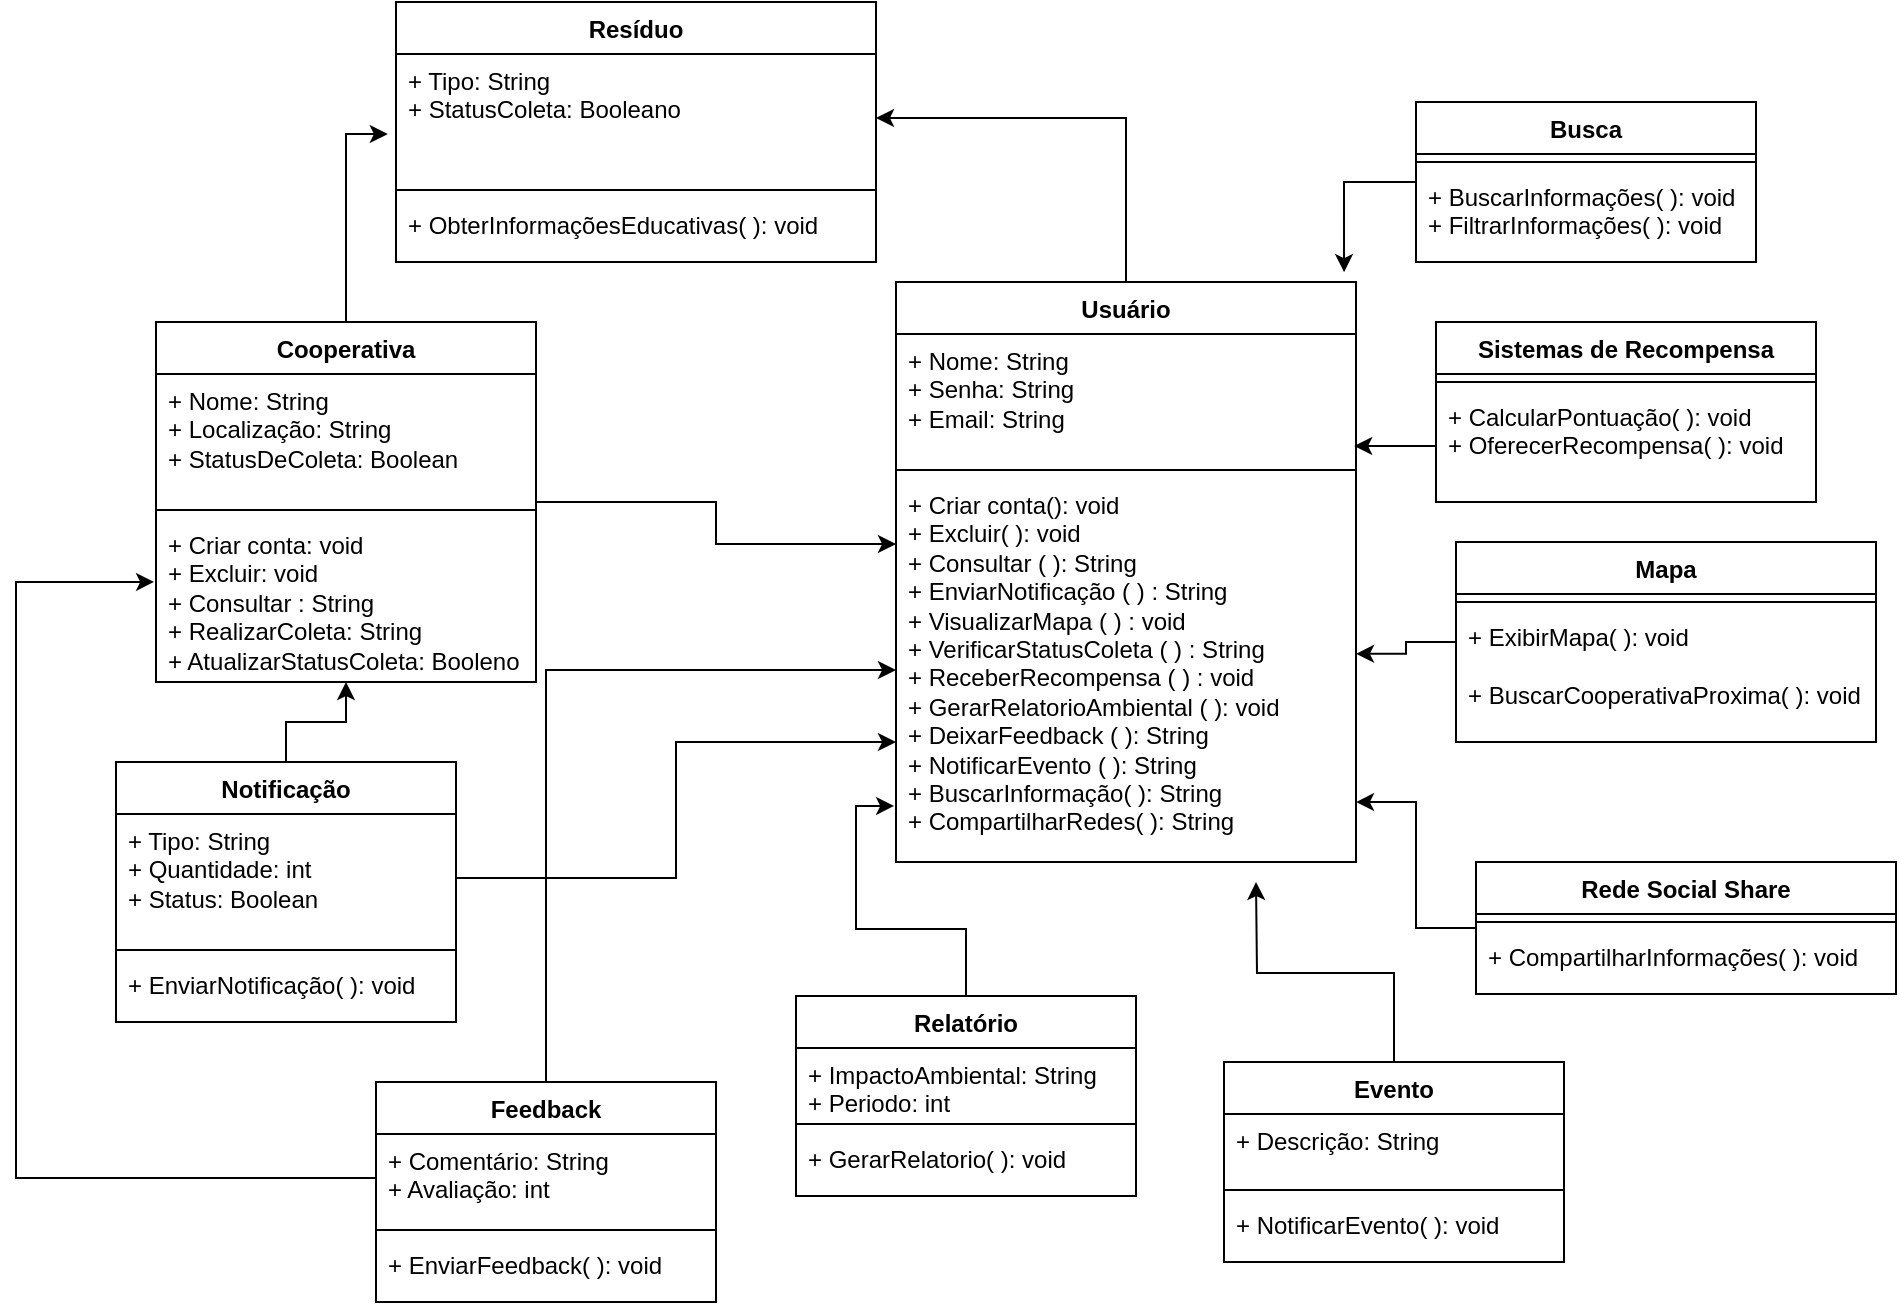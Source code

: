 <mxfile version="22.1.7" type="github">
  <diagram name="Página-1" id="3B7DJl2yPMgj55FWveYA">
    <mxGraphModel dx="2501" dy="1834" grid="1" gridSize="10" guides="1" tooltips="1" connect="1" arrows="1" fold="1" page="1" pageScale="1" pageWidth="827" pageHeight="1169" math="0" shadow="0">
      <root>
        <mxCell id="0" />
        <mxCell id="1" parent="0" />
        <mxCell id="lycuzSr1ZVSOc6EvfYSO-75" style="edgeStyle=orthogonalEdgeStyle;rounded=0;orthogonalLoop=1;jettySize=auto;html=1;entryX=1;entryY=0.5;entryDx=0;entryDy=0;" edge="1" parent="1" source="lycuzSr1ZVSOc6EvfYSO-1" target="lycuzSr1ZVSOc6EvfYSO-21">
          <mxGeometry relative="1" as="geometry" />
        </mxCell>
        <mxCell id="lycuzSr1ZVSOc6EvfYSO-1" value="Usuário " style="swimlane;fontStyle=1;align=center;verticalAlign=top;childLayout=stackLayout;horizontal=1;startSize=26;horizontalStack=0;resizeParent=1;resizeParentMax=0;resizeLast=0;collapsible=1;marginBottom=0;whiteSpace=wrap;html=1;" vertex="1" parent="1">
          <mxGeometry x="250" y="-140" width="230" height="290" as="geometry" />
        </mxCell>
        <mxCell id="lycuzSr1ZVSOc6EvfYSO-2" value="&lt;div&gt;+ Nome: String&lt;/div&gt;&lt;div&gt;+ Senha: String&lt;/div&gt;&lt;div&gt;+ Email: String   &lt;/div&gt;" style="text;strokeColor=none;fillColor=none;align=left;verticalAlign=top;spacingLeft=4;spacingRight=4;overflow=hidden;rotatable=0;points=[[0,0.5],[1,0.5]];portConstraint=eastwest;whiteSpace=wrap;html=1;" vertex="1" parent="lycuzSr1ZVSOc6EvfYSO-1">
          <mxGeometry y="26" width="230" height="64" as="geometry" />
        </mxCell>
        <mxCell id="lycuzSr1ZVSOc6EvfYSO-3" value="" style="line;strokeWidth=1;fillColor=none;align=left;verticalAlign=middle;spacingTop=-1;spacingLeft=3;spacingRight=3;rotatable=0;labelPosition=right;points=[];portConstraint=eastwest;strokeColor=inherit;" vertex="1" parent="lycuzSr1ZVSOc6EvfYSO-1">
          <mxGeometry y="90" width="230" height="8" as="geometry" />
        </mxCell>
        <mxCell id="lycuzSr1ZVSOc6EvfYSO-4" value="&lt;div&gt;+ Criar conta(): void&lt;/div&gt;&lt;div&gt;+ Excluir( ): void&lt;/div&gt;&lt;div&gt;+ Consultar ( ): String&lt;br&gt;&lt;/div&gt;&lt;div&gt;+ EnviarNotificação ( ) : String&lt;/div&gt;&lt;div&gt;&lt;div&gt;+ VisualizarMapa ( ) : void&lt;/div&gt;&lt;div&gt;+ VerificarStatusColeta ( ) : String&lt;/div&gt;&lt;div&gt;+ ReceberRecompensa ( ) : void&lt;/div&gt;&lt;div&gt;+ GerarRelatorioAmbiental ( ): void&lt;/div&gt;&lt;div&gt;+ DeixarFeedback ( ): String&lt;/div&gt;&lt;div&gt;+ NotificarEvento ( ): String&lt;/div&gt;&lt;div&gt;+ BuscarInformação( ): String&lt;/div&gt;&lt;div&gt;&lt;div&gt;+ CompartilharRedes( ): String&lt;/div&gt;&lt;br&gt;&lt;/div&gt;&lt;/div&gt;" style="text;strokeColor=none;fillColor=none;align=left;verticalAlign=top;spacingLeft=4;spacingRight=4;overflow=hidden;rotatable=0;points=[[0,0.5],[1,0.5]];portConstraint=eastwest;whiteSpace=wrap;html=1;" vertex="1" parent="lycuzSr1ZVSOc6EvfYSO-1">
          <mxGeometry y="98" width="230" height="192" as="geometry" />
        </mxCell>
        <mxCell id="lycuzSr1ZVSOc6EvfYSO-5" value="Cooperativa" style="swimlane;fontStyle=1;align=center;verticalAlign=top;childLayout=stackLayout;horizontal=1;startSize=26;horizontalStack=0;resizeParent=1;resizeParentMax=0;resizeLast=0;collapsible=1;marginBottom=0;whiteSpace=wrap;html=1;" vertex="1" parent="1">
          <mxGeometry x="-120" y="-120" width="190" height="180" as="geometry" />
        </mxCell>
        <mxCell id="lycuzSr1ZVSOc6EvfYSO-6" value="&lt;div&gt;+ Nome: String&lt;/div&gt;&lt;div&gt;+ Localização: String&lt;/div&gt;&lt;div&gt;+ StatusDeColeta: Boolean   &lt;/div&gt;" style="text;strokeColor=none;fillColor=none;align=left;verticalAlign=top;spacingLeft=4;spacingRight=4;overflow=hidden;rotatable=0;points=[[0,0.5],[1,0.5]];portConstraint=eastwest;whiteSpace=wrap;html=1;" vertex="1" parent="lycuzSr1ZVSOc6EvfYSO-5">
          <mxGeometry y="26" width="190" height="64" as="geometry" />
        </mxCell>
        <mxCell id="lycuzSr1ZVSOc6EvfYSO-7" value="" style="line;strokeWidth=1;fillColor=none;align=left;verticalAlign=middle;spacingTop=-1;spacingLeft=3;spacingRight=3;rotatable=0;labelPosition=right;points=[];portConstraint=eastwest;strokeColor=inherit;" vertex="1" parent="lycuzSr1ZVSOc6EvfYSO-5">
          <mxGeometry y="90" width="190" height="8" as="geometry" />
        </mxCell>
        <mxCell id="lycuzSr1ZVSOc6EvfYSO-8" value="&lt;div&gt;+ Criar conta: void&lt;/div&gt;&lt;div&gt;+ Excluir: void&lt;/div&gt;&lt;div&gt;+ Consultar : String&lt;br&gt;&lt;/div&gt;&lt;div&gt;+ RealizarColeta: String&lt;/div&gt;&lt;div&gt;+ AtualizarStatusColeta: Booleno&lt;br&gt;&lt;/div&gt;" style="text;strokeColor=none;fillColor=none;align=left;verticalAlign=top;spacingLeft=4;spacingRight=4;overflow=hidden;rotatable=0;points=[[0,0.5],[1,0.5]];portConstraint=eastwest;whiteSpace=wrap;html=1;" vertex="1" parent="lycuzSr1ZVSOc6EvfYSO-5">
          <mxGeometry y="98" width="190" height="82" as="geometry" />
        </mxCell>
        <mxCell id="lycuzSr1ZVSOc6EvfYSO-20" value="Resíduo" style="swimlane;fontStyle=1;align=center;verticalAlign=top;childLayout=stackLayout;horizontal=1;startSize=26;horizontalStack=0;resizeParent=1;resizeParentMax=0;resizeLast=0;collapsible=1;marginBottom=0;whiteSpace=wrap;html=1;" vertex="1" parent="1">
          <mxGeometry y="-280" width="240" height="130" as="geometry" />
        </mxCell>
        <mxCell id="lycuzSr1ZVSOc6EvfYSO-21" value="&lt;div&gt;+ Tipo: String&lt;/div&gt;&lt;div&gt;+ StatusColeta: Booleano&lt;br&gt;&lt;/div&gt;&lt;div&gt;&lt;br&gt;&lt;/div&gt;" style="text;strokeColor=none;fillColor=none;align=left;verticalAlign=top;spacingLeft=4;spacingRight=4;overflow=hidden;rotatable=0;points=[[0,0.5],[1,0.5]];portConstraint=eastwest;whiteSpace=wrap;html=1;" vertex="1" parent="lycuzSr1ZVSOc6EvfYSO-20">
          <mxGeometry y="26" width="240" height="64" as="geometry" />
        </mxCell>
        <mxCell id="lycuzSr1ZVSOc6EvfYSO-22" value="" style="line;strokeWidth=1;fillColor=none;align=left;verticalAlign=middle;spacingTop=-1;spacingLeft=3;spacingRight=3;rotatable=0;labelPosition=right;points=[];portConstraint=eastwest;strokeColor=inherit;" vertex="1" parent="lycuzSr1ZVSOc6EvfYSO-20">
          <mxGeometry y="90" width="240" height="8" as="geometry" />
        </mxCell>
        <mxCell id="lycuzSr1ZVSOc6EvfYSO-23" value="&lt;div&gt;+ ObterInformaçõesEducativas( ): void&lt;/div&gt;" style="text;strokeColor=none;fillColor=none;align=left;verticalAlign=top;spacingLeft=4;spacingRight=4;overflow=hidden;rotatable=0;points=[[0,0.5],[1,0.5]];portConstraint=eastwest;whiteSpace=wrap;html=1;" vertex="1" parent="lycuzSr1ZVSOc6EvfYSO-20">
          <mxGeometry y="98" width="240" height="32" as="geometry" />
        </mxCell>
        <mxCell id="lycuzSr1ZVSOc6EvfYSO-68" style="edgeStyle=orthogonalEdgeStyle;rounded=0;orthogonalLoop=1;jettySize=auto;html=1;entryX=0.5;entryY=1;entryDx=0;entryDy=0;" edge="1" parent="1" source="lycuzSr1ZVSOc6EvfYSO-25" target="lycuzSr1ZVSOc6EvfYSO-5">
          <mxGeometry relative="1" as="geometry" />
        </mxCell>
        <mxCell id="lycuzSr1ZVSOc6EvfYSO-25" value="Notificação " style="swimlane;fontStyle=1;align=center;verticalAlign=top;childLayout=stackLayout;horizontal=1;startSize=26;horizontalStack=0;resizeParent=1;resizeParentMax=0;resizeLast=0;collapsible=1;marginBottom=0;whiteSpace=wrap;html=1;" vertex="1" parent="1">
          <mxGeometry x="-140" y="100" width="170" height="130" as="geometry" />
        </mxCell>
        <mxCell id="lycuzSr1ZVSOc6EvfYSO-26" value="&lt;div&gt;+ Tipo: String&lt;/div&gt;&lt;div&gt;+ Quantidade: int&lt;/div&gt;&lt;div&gt;+ Status: Boolean&lt;br&gt;&lt;/div&gt;&lt;div&gt;&lt;br&gt;&lt;/div&gt;" style="text;strokeColor=none;fillColor=none;align=left;verticalAlign=top;spacingLeft=4;spacingRight=4;overflow=hidden;rotatable=0;points=[[0,0.5],[1,0.5]];portConstraint=eastwest;whiteSpace=wrap;html=1;" vertex="1" parent="lycuzSr1ZVSOc6EvfYSO-25">
          <mxGeometry y="26" width="170" height="64" as="geometry" />
        </mxCell>
        <mxCell id="lycuzSr1ZVSOc6EvfYSO-27" value="" style="line;strokeWidth=1;fillColor=none;align=left;verticalAlign=middle;spacingTop=-1;spacingLeft=3;spacingRight=3;rotatable=0;labelPosition=right;points=[];portConstraint=eastwest;strokeColor=inherit;" vertex="1" parent="lycuzSr1ZVSOc6EvfYSO-25">
          <mxGeometry y="90" width="170" height="8" as="geometry" />
        </mxCell>
        <mxCell id="lycuzSr1ZVSOc6EvfYSO-28" value="&lt;div&gt;+ EnviarNotificação( ): void&lt;/div&gt;" style="text;strokeColor=none;fillColor=none;align=left;verticalAlign=top;spacingLeft=4;spacingRight=4;overflow=hidden;rotatable=0;points=[[0,0.5],[1,0.5]];portConstraint=eastwest;whiteSpace=wrap;html=1;" vertex="1" parent="lycuzSr1ZVSOc6EvfYSO-25">
          <mxGeometry y="98" width="170" height="32" as="geometry" />
        </mxCell>
        <mxCell id="lycuzSr1ZVSOc6EvfYSO-29" value="Sistemas de Recompensa" style="swimlane;fontStyle=1;align=center;verticalAlign=top;childLayout=stackLayout;horizontal=1;startSize=26;horizontalStack=0;resizeParent=1;resizeParentMax=0;resizeLast=0;collapsible=1;marginBottom=0;whiteSpace=wrap;html=1;" vertex="1" parent="1">
          <mxGeometry x="520" y="-120" width="190" height="90" as="geometry" />
        </mxCell>
        <mxCell id="lycuzSr1ZVSOc6EvfYSO-31" value="" style="line;strokeWidth=1;fillColor=none;align=left;verticalAlign=middle;spacingTop=-1;spacingLeft=3;spacingRight=3;rotatable=0;labelPosition=right;points=[];portConstraint=eastwest;strokeColor=inherit;" vertex="1" parent="lycuzSr1ZVSOc6EvfYSO-29">
          <mxGeometry y="26" width="190" height="8" as="geometry" />
        </mxCell>
        <mxCell id="lycuzSr1ZVSOc6EvfYSO-32" value="&lt;div&gt;+ CalcularPontuação( ): void&lt;/div&gt;&lt;div&gt;&lt;div&gt;+ OferecerRecompensa( ): void&lt;/div&gt;&lt;/div&gt;" style="text;strokeColor=none;fillColor=none;align=left;verticalAlign=top;spacingLeft=4;spacingRight=4;overflow=hidden;rotatable=0;points=[[0,0.5],[1,0.5]];portConstraint=eastwest;whiteSpace=wrap;html=1;" vertex="1" parent="lycuzSr1ZVSOc6EvfYSO-29">
          <mxGeometry y="34" width="190" height="56" as="geometry" />
        </mxCell>
        <mxCell id="lycuzSr1ZVSOc6EvfYSO-33" value="Mapa" style="swimlane;fontStyle=1;align=center;verticalAlign=top;childLayout=stackLayout;horizontal=1;startSize=26;horizontalStack=0;resizeParent=1;resizeParentMax=0;resizeLast=0;collapsible=1;marginBottom=0;whiteSpace=wrap;html=1;" vertex="1" parent="1">
          <mxGeometry x="530" y="-10" width="210" height="100" as="geometry" />
        </mxCell>
        <mxCell id="lycuzSr1ZVSOc6EvfYSO-35" value="" style="line;strokeWidth=1;fillColor=none;align=left;verticalAlign=middle;spacingTop=-1;spacingLeft=3;spacingRight=3;rotatable=0;labelPosition=right;points=[];portConstraint=eastwest;strokeColor=inherit;" vertex="1" parent="lycuzSr1ZVSOc6EvfYSO-33">
          <mxGeometry y="26" width="210" height="8" as="geometry" />
        </mxCell>
        <mxCell id="lycuzSr1ZVSOc6EvfYSO-36" value="&lt;div&gt;+ ExibirMapa( ): void&lt;/div&gt;&lt;div&gt;&lt;br&gt;&lt;/div&gt;&lt;div&gt;&lt;div&gt;+ BuscarCooperativaProxima( ): void&lt;/div&gt;&lt;/div&gt;" style="text;strokeColor=none;fillColor=none;align=left;verticalAlign=top;spacingLeft=4;spacingRight=4;overflow=hidden;rotatable=0;points=[[0,0.5],[1,0.5]];portConstraint=eastwest;whiteSpace=wrap;html=1;" vertex="1" parent="lycuzSr1ZVSOc6EvfYSO-33">
          <mxGeometry y="34" width="210" height="66" as="geometry" />
        </mxCell>
        <mxCell id="lycuzSr1ZVSOc6EvfYSO-38" value="Relatório" style="swimlane;fontStyle=1;align=center;verticalAlign=top;childLayout=stackLayout;horizontal=1;startSize=26;horizontalStack=0;resizeParent=1;resizeParentMax=0;resizeLast=0;collapsible=1;marginBottom=0;whiteSpace=wrap;html=1;" vertex="1" parent="1">
          <mxGeometry x="200" y="217" width="170" height="100" as="geometry" />
        </mxCell>
        <mxCell id="lycuzSr1ZVSOc6EvfYSO-39" value="&lt;div&gt;+ ImpactoAmbiental: String&lt;/div&gt;&lt;div&gt;+ Periodo: int&lt;/div&gt;&lt;div&gt;&lt;br&gt;&lt;/div&gt;&lt;div&gt;&lt;br&gt;&lt;/div&gt;" style="text;strokeColor=none;fillColor=none;align=left;verticalAlign=top;spacingLeft=4;spacingRight=4;overflow=hidden;rotatable=0;points=[[0,0.5],[1,0.5]];portConstraint=eastwest;whiteSpace=wrap;html=1;" vertex="1" parent="lycuzSr1ZVSOc6EvfYSO-38">
          <mxGeometry y="26" width="170" height="34" as="geometry" />
        </mxCell>
        <mxCell id="lycuzSr1ZVSOc6EvfYSO-40" value="" style="line;strokeWidth=1;fillColor=none;align=left;verticalAlign=middle;spacingTop=-1;spacingLeft=3;spacingRight=3;rotatable=0;labelPosition=right;points=[];portConstraint=eastwest;strokeColor=inherit;" vertex="1" parent="lycuzSr1ZVSOc6EvfYSO-38">
          <mxGeometry y="60" width="170" height="8" as="geometry" />
        </mxCell>
        <mxCell id="lycuzSr1ZVSOc6EvfYSO-41" value="&lt;div&gt;+ GerarRelatorio( ): void&lt;/div&gt;" style="text;strokeColor=none;fillColor=none;align=left;verticalAlign=top;spacingLeft=4;spacingRight=4;overflow=hidden;rotatable=0;points=[[0,0.5],[1,0.5]];portConstraint=eastwest;whiteSpace=wrap;html=1;" vertex="1" parent="lycuzSr1ZVSOc6EvfYSO-38">
          <mxGeometry y="68" width="170" height="32" as="geometry" />
        </mxCell>
        <mxCell id="lycuzSr1ZVSOc6EvfYSO-72" style="edgeStyle=orthogonalEdgeStyle;rounded=0;orthogonalLoop=1;jettySize=auto;html=1;" edge="1" parent="1" source="lycuzSr1ZVSOc6EvfYSO-42" target="lycuzSr1ZVSOc6EvfYSO-4">
          <mxGeometry relative="1" as="geometry" />
        </mxCell>
        <mxCell id="lycuzSr1ZVSOc6EvfYSO-42" value="Feedback" style="swimlane;fontStyle=1;align=center;verticalAlign=top;childLayout=stackLayout;horizontal=1;startSize=26;horizontalStack=0;resizeParent=1;resizeParentMax=0;resizeLast=0;collapsible=1;marginBottom=0;whiteSpace=wrap;html=1;" vertex="1" parent="1">
          <mxGeometry x="-10" y="260" width="170" height="110" as="geometry" />
        </mxCell>
        <mxCell id="lycuzSr1ZVSOc6EvfYSO-43" value="&lt;div&gt;+ Comentário: String&lt;/div&gt;&lt;div&gt;+ Avaliação: int&lt;/div&gt;&lt;div&gt;&lt;br&gt;&lt;/div&gt;&lt;div&gt;&lt;br&gt;&lt;/div&gt;" style="text;strokeColor=none;fillColor=none;align=left;verticalAlign=top;spacingLeft=4;spacingRight=4;overflow=hidden;rotatable=0;points=[[0,0.5],[1,0.5]];portConstraint=eastwest;whiteSpace=wrap;html=1;" vertex="1" parent="lycuzSr1ZVSOc6EvfYSO-42">
          <mxGeometry y="26" width="170" height="44" as="geometry" />
        </mxCell>
        <mxCell id="lycuzSr1ZVSOc6EvfYSO-44" value="" style="line;strokeWidth=1;fillColor=none;align=left;verticalAlign=middle;spacingTop=-1;spacingLeft=3;spacingRight=3;rotatable=0;labelPosition=right;points=[];portConstraint=eastwest;strokeColor=inherit;" vertex="1" parent="lycuzSr1ZVSOc6EvfYSO-42">
          <mxGeometry y="70" width="170" height="8" as="geometry" />
        </mxCell>
        <mxCell id="lycuzSr1ZVSOc6EvfYSO-45" value="&lt;div&gt;+ EnviarFeedback( ): void&lt;/div&gt;" style="text;strokeColor=none;fillColor=none;align=left;verticalAlign=top;spacingLeft=4;spacingRight=4;overflow=hidden;rotatable=0;points=[[0,0.5],[1,0.5]];portConstraint=eastwest;whiteSpace=wrap;html=1;" vertex="1" parent="lycuzSr1ZVSOc6EvfYSO-42">
          <mxGeometry y="78" width="170" height="32" as="geometry" />
        </mxCell>
        <mxCell id="lycuzSr1ZVSOc6EvfYSO-78" style="edgeStyle=orthogonalEdgeStyle;rounded=0;orthogonalLoop=1;jettySize=auto;html=1;" edge="1" parent="1" source="lycuzSr1ZVSOc6EvfYSO-46">
          <mxGeometry relative="1" as="geometry">
            <mxPoint x="430" y="160" as="targetPoint" />
          </mxGeometry>
        </mxCell>
        <mxCell id="lycuzSr1ZVSOc6EvfYSO-46" value="Evento" style="swimlane;fontStyle=1;align=center;verticalAlign=top;childLayout=stackLayout;horizontal=1;startSize=26;horizontalStack=0;resizeParent=1;resizeParentMax=0;resizeLast=0;collapsible=1;marginBottom=0;whiteSpace=wrap;html=1;" vertex="1" parent="1">
          <mxGeometry x="414" y="250" width="170" height="100" as="geometry" />
        </mxCell>
        <mxCell id="lycuzSr1ZVSOc6EvfYSO-47" value="&lt;div&gt;+ Descrição: String&lt;/div&gt;&lt;div&gt;&lt;br&gt;&lt;/div&gt;&lt;div&gt;&lt;br&gt;&lt;/div&gt;&lt;div&gt;&lt;br&gt;&lt;/div&gt;" style="text;strokeColor=none;fillColor=none;align=left;verticalAlign=top;spacingLeft=4;spacingRight=4;overflow=hidden;rotatable=0;points=[[0,0.5],[1,0.5]];portConstraint=eastwest;whiteSpace=wrap;html=1;" vertex="1" parent="lycuzSr1ZVSOc6EvfYSO-46">
          <mxGeometry y="26" width="170" height="34" as="geometry" />
        </mxCell>
        <mxCell id="lycuzSr1ZVSOc6EvfYSO-48" value="" style="line;strokeWidth=1;fillColor=none;align=left;verticalAlign=middle;spacingTop=-1;spacingLeft=3;spacingRight=3;rotatable=0;labelPosition=right;points=[];portConstraint=eastwest;strokeColor=inherit;" vertex="1" parent="lycuzSr1ZVSOc6EvfYSO-46">
          <mxGeometry y="60" width="170" height="8" as="geometry" />
        </mxCell>
        <mxCell id="lycuzSr1ZVSOc6EvfYSO-49" value="&lt;div&gt;+ NotificarEvento( ): void&lt;/div&gt;" style="text;strokeColor=none;fillColor=none;align=left;verticalAlign=top;spacingLeft=4;spacingRight=4;overflow=hidden;rotatable=0;points=[[0,0.5],[1,0.5]];portConstraint=eastwest;whiteSpace=wrap;html=1;" vertex="1" parent="lycuzSr1ZVSOc6EvfYSO-46">
          <mxGeometry y="68" width="170" height="32" as="geometry" />
        </mxCell>
        <mxCell id="lycuzSr1ZVSOc6EvfYSO-50" value="Busca" style="swimlane;fontStyle=1;align=center;verticalAlign=top;childLayout=stackLayout;horizontal=1;startSize=26;horizontalStack=0;resizeParent=1;resizeParentMax=0;resizeLast=0;collapsible=1;marginBottom=0;whiteSpace=wrap;html=1;" vertex="1" parent="1">
          <mxGeometry x="510" y="-230" width="170" height="80" as="geometry" />
        </mxCell>
        <mxCell id="lycuzSr1ZVSOc6EvfYSO-52" value="" style="line;strokeWidth=1;fillColor=none;align=left;verticalAlign=middle;spacingTop=-1;spacingLeft=3;spacingRight=3;rotatable=0;labelPosition=right;points=[];portConstraint=eastwest;strokeColor=inherit;" vertex="1" parent="lycuzSr1ZVSOc6EvfYSO-50">
          <mxGeometry y="26" width="170" height="8" as="geometry" />
        </mxCell>
        <mxCell id="lycuzSr1ZVSOc6EvfYSO-53" value="&lt;div&gt;+ BuscarInformações( ): void&lt;/div&gt;&lt;div&gt;&lt;div&gt;+ FiltrarInformações( ): void&lt;/div&gt;&lt;/div&gt;" style="text;strokeColor=none;fillColor=none;align=left;verticalAlign=top;spacingLeft=4;spacingRight=4;overflow=hidden;rotatable=0;points=[[0,0.5],[1,0.5]];portConstraint=eastwest;whiteSpace=wrap;html=1;" vertex="1" parent="lycuzSr1ZVSOc6EvfYSO-50">
          <mxGeometry y="34" width="170" height="46" as="geometry" />
        </mxCell>
        <mxCell id="lycuzSr1ZVSOc6EvfYSO-54" value="Rede Social Share" style="swimlane;fontStyle=1;align=center;verticalAlign=top;childLayout=stackLayout;horizontal=1;startSize=26;horizontalStack=0;resizeParent=1;resizeParentMax=0;resizeLast=0;collapsible=1;marginBottom=0;whiteSpace=wrap;html=1;" vertex="1" parent="1">
          <mxGeometry x="540" y="150" width="210" height="66" as="geometry" />
        </mxCell>
        <mxCell id="lycuzSr1ZVSOc6EvfYSO-56" value="" style="line;strokeWidth=1;fillColor=none;align=left;verticalAlign=middle;spacingTop=-1;spacingLeft=3;spacingRight=3;rotatable=0;labelPosition=right;points=[];portConstraint=eastwest;strokeColor=inherit;" vertex="1" parent="lycuzSr1ZVSOc6EvfYSO-54">
          <mxGeometry y="26" width="210" height="8" as="geometry" />
        </mxCell>
        <mxCell id="lycuzSr1ZVSOc6EvfYSO-57" value="&lt;div&gt;+ CompartilharInformações( ): void&lt;/div&gt;" style="text;strokeColor=none;fillColor=none;align=left;verticalAlign=top;spacingLeft=4;spacingRight=4;overflow=hidden;rotatable=0;points=[[0,0.5],[1,0.5]];portConstraint=eastwest;whiteSpace=wrap;html=1;" vertex="1" parent="lycuzSr1ZVSOc6EvfYSO-54">
          <mxGeometry y="34" width="210" height="32" as="geometry" />
        </mxCell>
        <mxCell id="lycuzSr1ZVSOc6EvfYSO-67" style="edgeStyle=orthogonalEdgeStyle;rounded=0;orthogonalLoop=1;jettySize=auto;html=1;entryX=0;entryY=0.172;entryDx=0;entryDy=0;entryPerimeter=0;" edge="1" parent="1" source="lycuzSr1ZVSOc6EvfYSO-5" target="lycuzSr1ZVSOc6EvfYSO-4">
          <mxGeometry relative="1" as="geometry" />
        </mxCell>
        <mxCell id="lycuzSr1ZVSOc6EvfYSO-69" style="edgeStyle=orthogonalEdgeStyle;rounded=0;orthogonalLoop=1;jettySize=auto;html=1;" edge="1" parent="1" source="lycuzSr1ZVSOc6EvfYSO-26" target="lycuzSr1ZVSOc6EvfYSO-4">
          <mxGeometry relative="1" as="geometry">
            <Array as="points">
              <mxPoint x="140" y="158" />
              <mxPoint x="140" y="90" />
            </Array>
          </mxGeometry>
        </mxCell>
        <mxCell id="lycuzSr1ZVSOc6EvfYSO-70" style="edgeStyle=orthogonalEdgeStyle;rounded=0;orthogonalLoop=1;jettySize=auto;html=1;entryX=-0.004;entryY=0.854;entryDx=0;entryDy=0;entryPerimeter=0;" edge="1" parent="1" source="lycuzSr1ZVSOc6EvfYSO-38" target="lycuzSr1ZVSOc6EvfYSO-4">
          <mxGeometry relative="1" as="geometry" />
        </mxCell>
        <mxCell id="lycuzSr1ZVSOc6EvfYSO-73" style="edgeStyle=orthogonalEdgeStyle;rounded=0;orthogonalLoop=1;jettySize=auto;html=1;entryX=-0.005;entryY=0.39;entryDx=0;entryDy=0;entryPerimeter=0;" edge="1" parent="1" source="lycuzSr1ZVSOc6EvfYSO-43" target="lycuzSr1ZVSOc6EvfYSO-8">
          <mxGeometry relative="1" as="geometry">
            <Array as="points">
              <mxPoint x="-190" y="308" />
              <mxPoint x="-190" y="10" />
            </Array>
          </mxGeometry>
        </mxCell>
        <mxCell id="lycuzSr1ZVSOc6EvfYSO-74" style="edgeStyle=orthogonalEdgeStyle;rounded=0;orthogonalLoop=1;jettySize=auto;html=1;entryX=-0.017;entryY=0.625;entryDx=0;entryDy=0;entryPerimeter=0;" edge="1" parent="1" source="lycuzSr1ZVSOc6EvfYSO-5" target="lycuzSr1ZVSOc6EvfYSO-21">
          <mxGeometry relative="1" as="geometry" />
        </mxCell>
        <mxCell id="lycuzSr1ZVSOc6EvfYSO-76" style="edgeStyle=orthogonalEdgeStyle;rounded=0;orthogonalLoop=1;jettySize=auto;html=1;entryX=0.996;entryY=0.875;entryDx=0;entryDy=0;entryPerimeter=0;" edge="1" parent="1" source="lycuzSr1ZVSOc6EvfYSO-32" target="lycuzSr1ZVSOc6EvfYSO-2">
          <mxGeometry relative="1" as="geometry" />
        </mxCell>
        <mxCell id="lycuzSr1ZVSOc6EvfYSO-77" style="edgeStyle=orthogonalEdgeStyle;rounded=0;orthogonalLoop=1;jettySize=auto;html=1;entryX=1;entryY=0.458;entryDx=0;entryDy=0;entryPerimeter=0;" edge="1" parent="1" source="lycuzSr1ZVSOc6EvfYSO-33" target="lycuzSr1ZVSOc6EvfYSO-4">
          <mxGeometry relative="1" as="geometry" />
        </mxCell>
        <mxCell id="lycuzSr1ZVSOc6EvfYSO-80" style="edgeStyle=orthogonalEdgeStyle;rounded=0;orthogonalLoop=1;jettySize=auto;html=1;entryX=1;entryY=0.844;entryDx=0;entryDy=0;entryPerimeter=0;" edge="1" parent="1" source="lycuzSr1ZVSOc6EvfYSO-54" target="lycuzSr1ZVSOc6EvfYSO-4">
          <mxGeometry relative="1" as="geometry" />
        </mxCell>
        <mxCell id="lycuzSr1ZVSOc6EvfYSO-81" style="edgeStyle=orthogonalEdgeStyle;rounded=0;orthogonalLoop=1;jettySize=auto;html=1;entryX=0.974;entryY=-0.017;entryDx=0;entryDy=0;entryPerimeter=0;" edge="1" parent="1" source="lycuzSr1ZVSOc6EvfYSO-50" target="lycuzSr1ZVSOc6EvfYSO-1">
          <mxGeometry relative="1" as="geometry" />
        </mxCell>
      </root>
    </mxGraphModel>
  </diagram>
</mxfile>
